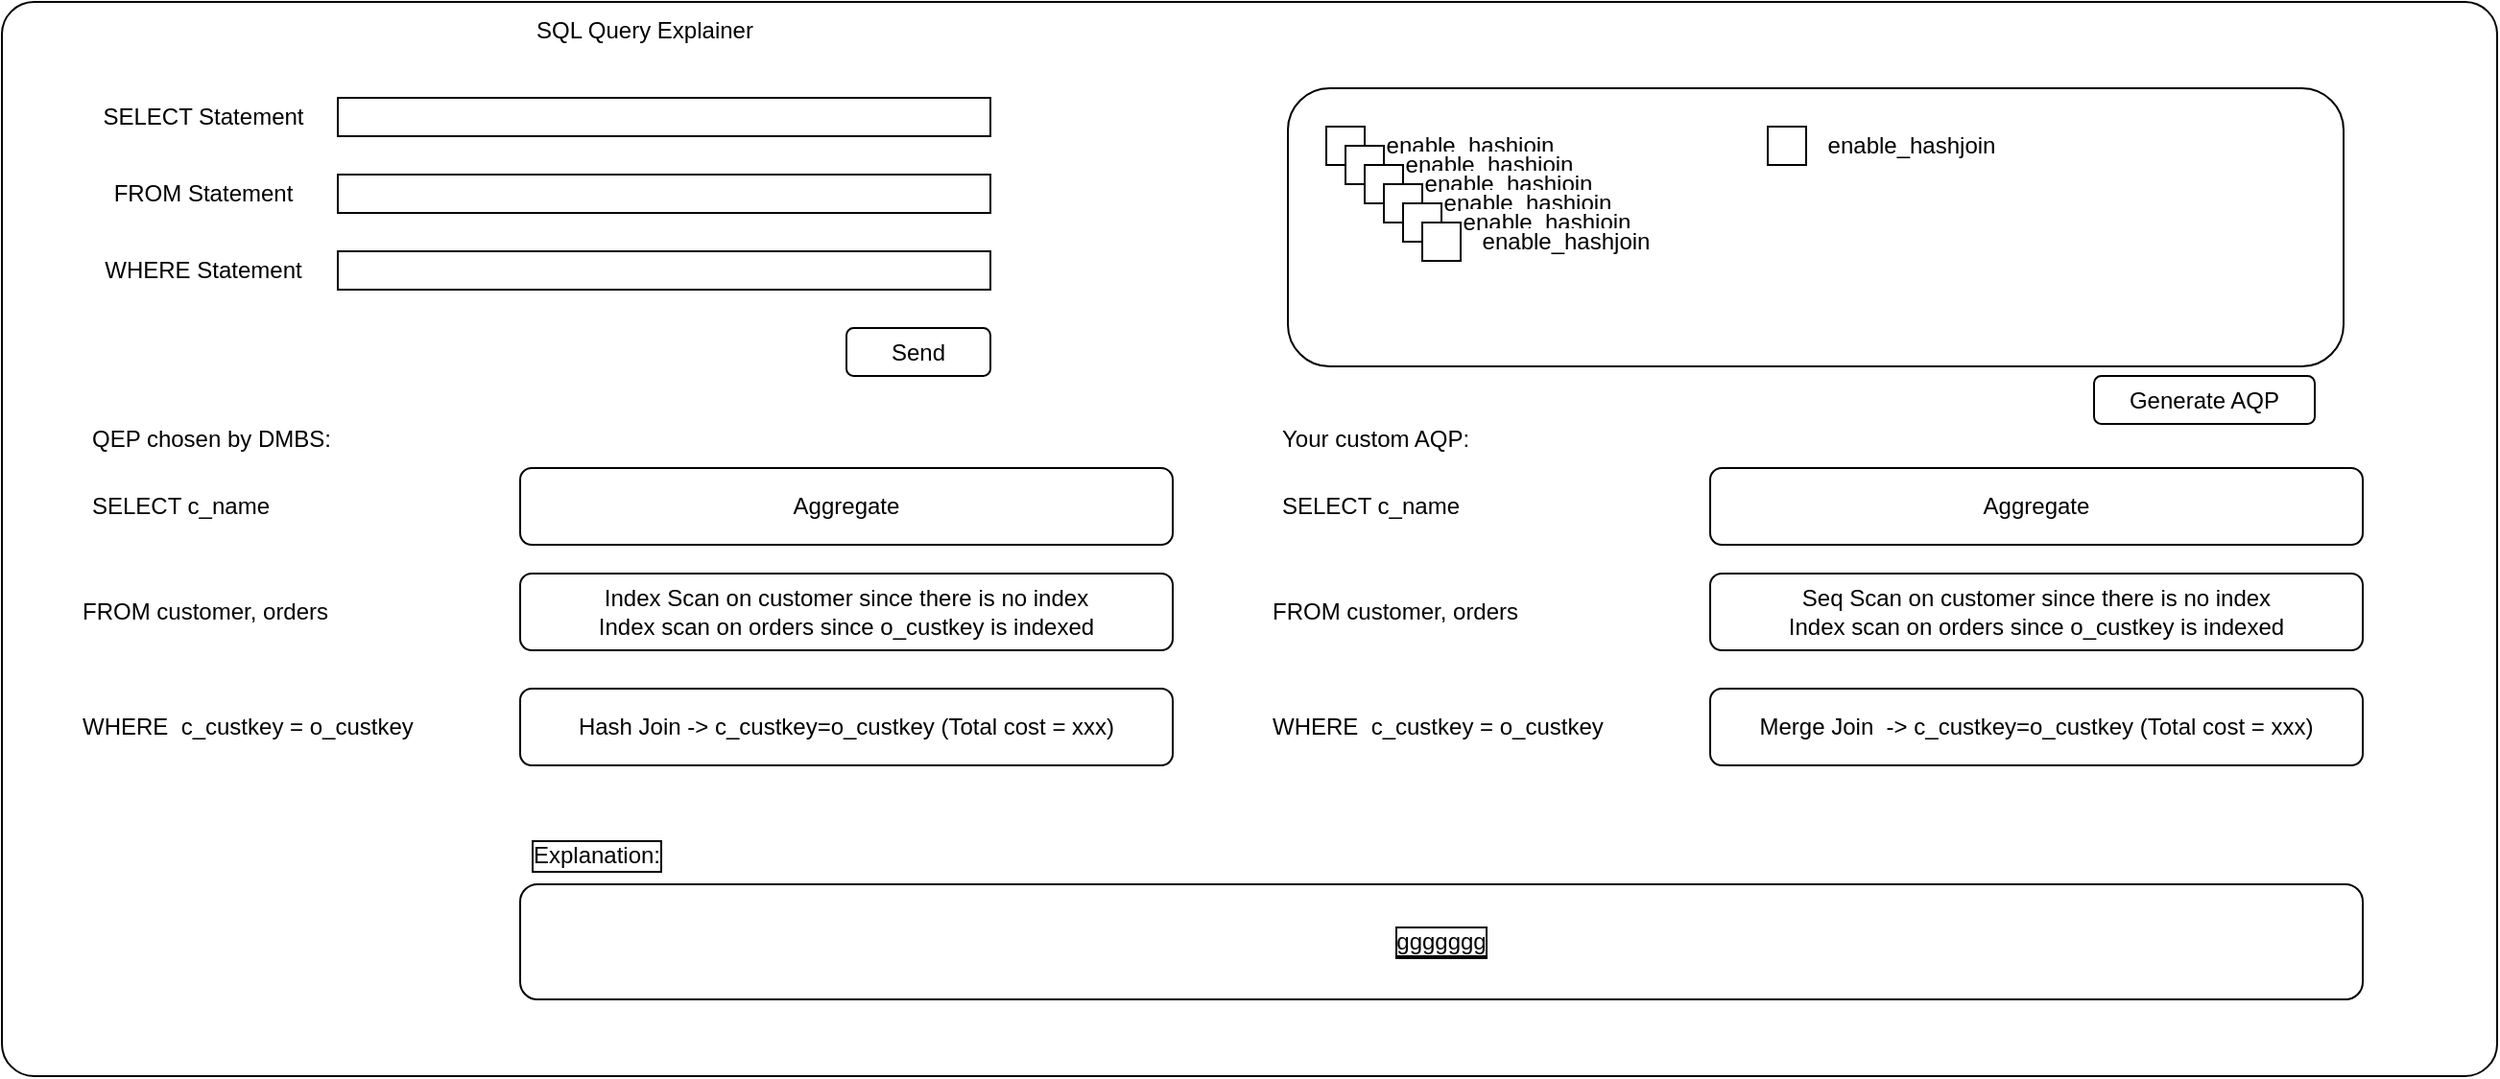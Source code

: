 <mxfile>
    <diagram id="2fPi6oSaLmizoBJPyOhD" name="Page-1">
        <mxGraphModel dx="1437" dy="807" grid="1" gridSize="10" guides="1" tooltips="1" connect="1" arrows="1" fold="1" page="1" pageScale="1" pageWidth="850" pageHeight="1100" math="0" shadow="0">
            <root>
                <mxCell id="0"/>
                <mxCell id="1" parent="0"/>
                <mxCell id="2" value="" style="rounded=1;whiteSpace=wrap;html=1;arcSize=3;" vertex="1" parent="1">
                    <mxGeometry x="70" y="50" width="1300" height="560" as="geometry"/>
                </mxCell>
                <mxCell id="3" value="SQL Query Explainer" style="text;html=1;strokeColor=none;fillColor=none;align=center;verticalAlign=middle;whiteSpace=wrap;rounded=0;" vertex="1" parent="1">
                    <mxGeometry x="320" y="50" width="170" height="30" as="geometry"/>
                </mxCell>
                <mxCell id="6" value="" style="rounded=0;whiteSpace=wrap;html=1;fillColor=#FFFFFF;" vertex="1" parent="1">
                    <mxGeometry x="245" y="100" width="340" height="20" as="geometry"/>
                </mxCell>
                <mxCell id="7" value="" style="rounded=0;whiteSpace=wrap;html=1;fillColor=#FFFFFF;" vertex="1" parent="1">
                    <mxGeometry x="245" y="140" width="340" height="20" as="geometry"/>
                </mxCell>
                <mxCell id="8" value="" style="rounded=0;whiteSpace=wrap;html=1;fillColor=#FFFFFF;" vertex="1" parent="1">
                    <mxGeometry x="245" y="180" width="340" height="20" as="geometry"/>
                </mxCell>
                <mxCell id="10" value="SELECT Statement" style="text;html=1;strokeColor=none;fillColor=none;align=center;verticalAlign=middle;whiteSpace=wrap;rounded=0;" vertex="1" parent="1">
                    <mxGeometry x="110" y="95" width="130" height="30" as="geometry"/>
                </mxCell>
                <mxCell id="11" value="FROM Statement" style="text;html=1;strokeColor=none;fillColor=none;align=center;verticalAlign=middle;whiteSpace=wrap;rounded=0;" vertex="1" parent="1">
                    <mxGeometry x="110" y="135" width="130" height="30" as="geometry"/>
                </mxCell>
                <mxCell id="12" value="WHERE Statement" style="text;html=1;strokeColor=none;fillColor=none;align=center;verticalAlign=middle;whiteSpace=wrap;rounded=0;" vertex="1" parent="1">
                    <mxGeometry x="110" y="175" width="130" height="30" as="geometry"/>
                </mxCell>
                <mxCell id="14" value="SELECT c_name" style="text;html=1;strokeColor=none;fillColor=none;align=left;verticalAlign=middle;whiteSpace=wrap;rounded=0;" vertex="1" parent="1">
                    <mxGeometry x="115" y="298" width="125" height="30" as="geometry"/>
                </mxCell>
                <mxCell id="15" value="QEP chosen by DMBS:" style="text;html=1;strokeColor=none;fillColor=none;align=left;verticalAlign=middle;whiteSpace=wrap;rounded=0;" vertex="1" parent="1">
                    <mxGeometry x="115" y="263" width="130" height="30" as="geometry"/>
                </mxCell>
                <mxCell id="16" value="FROM customer, orders" style="text;html=1;strokeColor=none;fillColor=none;align=left;verticalAlign=middle;whiteSpace=wrap;rounded=0;" vertex="1" parent="1">
                    <mxGeometry x="110" y="353" width="150" height="30" as="geometry"/>
                </mxCell>
                <mxCell id="17" value="WHERE&amp;nbsp; c_custkey = o_custkey" style="text;html=1;strokeColor=none;fillColor=none;align=left;verticalAlign=middle;whiteSpace=wrap;rounded=0;" vertex="1" parent="1">
                    <mxGeometry x="110" y="413" width="180" height="30" as="geometry"/>
                </mxCell>
                <mxCell id="18" value="&lt;font color=&quot;#000000&quot;&gt;Aggregate&lt;/font&gt;" style="rounded=1;whiteSpace=wrap;html=1;fillColor=#FFFFFF;" vertex="1" parent="1">
                    <mxGeometry x="340" y="293" width="340" height="40" as="geometry"/>
                </mxCell>
                <mxCell id="19" value="&lt;span style=&quot;color: rgb(0 , 0 , 0) ; font-family: &amp;#34;helvetica&amp;#34; ; font-size: 12px ; font-style: normal ; font-weight: 400 ; letter-spacing: normal ; text-align: center ; text-indent: 0px ; text-transform: none ; word-spacing: 0px ; display: inline ; float: none ; background-color: rgb(255 , 255 , 255)&quot;&gt;Index Scan on customer since there is no index&lt;br&gt;Index scan on orders since o_custkey is indexed&lt;br&gt;&lt;/span&gt;" style="rounded=1;whiteSpace=wrap;html=1;fillColor=#FFFFFF;" vertex="1" parent="1">
                    <mxGeometry x="340" y="348" width="340" height="40" as="geometry"/>
                </mxCell>
                <mxCell id="20" value="&lt;span style=&quot;color: rgb(0 , 0 , 0) ; font-family: &amp;#34;helvetica&amp;#34; ; font-size: 12px ; font-style: normal ; font-weight: 400 ; letter-spacing: normal ; text-align: center ; text-indent: 0px ; text-transform: none ; word-spacing: 0px ; display: inline ; float: none ; background-color: rgb(255 , 255 , 255)&quot;&gt;Hash Join -&amp;gt; c_custkey=o_custkey (Total cost = xxx)&lt;/span&gt;" style="rounded=1;whiteSpace=wrap;html=1;fillColor=#FFFFFF;" vertex="1" parent="1">
                    <mxGeometry x="340" y="408" width="340" height="40" as="geometry"/>
                </mxCell>
                <mxCell id="21" value="Send" style="rounded=1;whiteSpace=wrap;html=1;labelBackgroundColor=#FFFFFF;fontColor=#000000;fillColor=#FFFFFF;" vertex="1" parent="1">
                    <mxGeometry x="510" y="220" width="75" height="25" as="geometry"/>
                </mxCell>
                <mxCell id="29" value="SELECT c_name" style="text;html=1;strokeColor=none;fillColor=none;align=left;verticalAlign=middle;whiteSpace=wrap;rounded=0;" vertex="1" parent="1">
                    <mxGeometry x="735" y="298" width="125" height="30" as="geometry"/>
                </mxCell>
                <mxCell id="30" value="Your custom AQP:" style="text;html=1;strokeColor=none;fillColor=none;align=left;verticalAlign=middle;whiteSpace=wrap;rounded=0;" vertex="1" parent="1">
                    <mxGeometry x="735" y="263" width="130" height="30" as="geometry"/>
                </mxCell>
                <mxCell id="31" value="FROM customer, orders" style="text;html=1;strokeColor=none;fillColor=none;align=left;verticalAlign=middle;whiteSpace=wrap;rounded=0;" vertex="1" parent="1">
                    <mxGeometry x="730" y="353" width="150" height="30" as="geometry"/>
                </mxCell>
                <mxCell id="32" value="WHERE&amp;nbsp; c_custkey = o_custkey" style="text;html=1;strokeColor=none;fillColor=none;align=left;verticalAlign=middle;whiteSpace=wrap;rounded=0;" vertex="1" parent="1">
                    <mxGeometry x="730" y="413" width="180" height="30" as="geometry"/>
                </mxCell>
                <mxCell id="33" value="&lt;font color=&quot;#000000&quot;&gt;Aggregate&lt;/font&gt;" style="rounded=1;whiteSpace=wrap;html=1;fillColor=#FFFFFF;" vertex="1" parent="1">
                    <mxGeometry x="960" y="293" width="340" height="40" as="geometry"/>
                </mxCell>
                <mxCell id="34" value="&lt;span style=&quot;color: rgb(0 , 0 , 0) ; font-family: &amp;#34;helvetica&amp;#34; ; font-size: 12px ; font-style: normal ; font-weight: 400 ; letter-spacing: normal ; text-align: center ; text-indent: 0px ; text-transform: none ; word-spacing: 0px ; display: inline ; float: none ; background-color: rgb(255 , 255 , 255)&quot;&gt;Seq Scan on customer since there is no index&lt;br&gt;Index scan on orders since o_custkey is indexed&lt;br&gt;&lt;/span&gt;" style="rounded=1;whiteSpace=wrap;html=1;fillColor=#FFFFFF;" vertex="1" parent="1">
                    <mxGeometry x="960" y="348" width="340" height="40" as="geometry"/>
                </mxCell>
                <mxCell id="35" value="&lt;span style=&quot;color: rgb(0 , 0 , 0) ; font-family: &amp;#34;helvetica&amp;#34; ; font-size: 12px ; font-style: normal ; font-weight: 400 ; letter-spacing: normal ; text-align: center ; text-indent: 0px ; text-transform: none ; word-spacing: 0px ; display: inline ; float: none ; background-color: rgb(255 , 255 , 255)&quot;&gt;Merge Join&amp;nbsp;&lt;/span&gt;&lt;span style=&quot;color: rgb(0 , 0 , 0) ; font-family: &amp;#34;helvetica&amp;#34; ; background-color: rgb(255 , 255 , 255)&quot;&gt;&amp;nbsp;-&amp;gt; c_custkey=o_custkey (Total cost = xxx)&lt;/span&gt;" style="rounded=1;whiteSpace=wrap;html=1;fillColor=#FFFFFF;" vertex="1" parent="1">
                    <mxGeometry x="960" y="408" width="340" height="40" as="geometry"/>
                </mxCell>
                <mxCell id="36" value="" style="rounded=1;whiteSpace=wrap;html=1;labelBackgroundColor=#FFFFFF;fontColor=#000000;fillColor=#FFFFFF;" vertex="1" parent="1">
                    <mxGeometry x="740" y="95" width="550" height="145" as="geometry"/>
                </mxCell>
                <mxCell id="37" value="enable_hashjoin" style="text;html=1;strokeColor=none;fillColor=none;align=center;verticalAlign=middle;whiteSpace=wrap;rounded=0;labelBackgroundColor=#FFFFFF;fontColor=#000000;" vertex="1" parent="1">
                    <mxGeometry x="805" y="110" width="60" height="30" as="geometry"/>
                </mxCell>
                <mxCell id="38" value="" style="rounded=0;whiteSpace=wrap;html=1;labelBackgroundColor=#000000;fontColor=#000000;fillColor=#FFFFFF;labelBorderColor=#000000;" vertex="1" parent="1">
                    <mxGeometry x="760" y="115" width="20" height="20" as="geometry"/>
                </mxCell>
                <mxCell id="39" value="Generate AQP" style="rounded=1;whiteSpace=wrap;html=1;labelBackgroundColor=#FFFFFF;fontColor=#000000;fillColor=#FFFFFF;" vertex="1" parent="1">
                    <mxGeometry x="1160" y="245" width="115" height="25" as="geometry"/>
                </mxCell>
                <mxCell id="40" value="enable_hashjoin" style="text;html=1;strokeColor=none;fillColor=none;align=center;verticalAlign=middle;whiteSpace=wrap;rounded=0;labelBackgroundColor=#FFFFFF;fontColor=#000000;" vertex="1" parent="1">
                    <mxGeometry x="815" y="120" width="60" height="30" as="geometry"/>
                </mxCell>
                <mxCell id="41" value="" style="rounded=0;whiteSpace=wrap;html=1;labelBackgroundColor=#000000;fontColor=#000000;fillColor=#FFFFFF;labelBorderColor=#000000;" vertex="1" parent="1">
                    <mxGeometry x="770" y="125" width="20" height="20" as="geometry"/>
                </mxCell>
                <mxCell id="42" value="enable_hashjoin" style="text;html=1;strokeColor=none;fillColor=none;align=center;verticalAlign=middle;whiteSpace=wrap;rounded=0;labelBackgroundColor=#FFFFFF;fontColor=#000000;" vertex="1" parent="1">
                    <mxGeometry x="825" y="130" width="60" height="30" as="geometry"/>
                </mxCell>
                <mxCell id="43" value="" style="rounded=0;whiteSpace=wrap;html=1;labelBackgroundColor=#000000;fontColor=#000000;fillColor=#FFFFFF;labelBorderColor=#000000;" vertex="1" parent="1">
                    <mxGeometry x="780" y="135" width="20" height="20" as="geometry"/>
                </mxCell>
                <mxCell id="44" value="enable_hashjoin" style="text;html=1;strokeColor=none;fillColor=none;align=center;verticalAlign=middle;whiteSpace=wrap;rounded=0;labelBackgroundColor=#FFFFFF;fontColor=#000000;" vertex="1" parent="1">
                    <mxGeometry x="835" y="140" width="60" height="30" as="geometry"/>
                </mxCell>
                <mxCell id="45" value="" style="rounded=0;whiteSpace=wrap;html=1;labelBackgroundColor=#000000;fontColor=#000000;fillColor=#FFFFFF;labelBorderColor=#000000;" vertex="1" parent="1">
                    <mxGeometry x="790" y="145" width="20" height="20" as="geometry"/>
                </mxCell>
                <mxCell id="46" value="enable_hashjoin" style="text;html=1;strokeColor=none;fillColor=none;align=center;verticalAlign=middle;whiteSpace=wrap;rounded=0;labelBackgroundColor=#FFFFFF;fontColor=#000000;" vertex="1" parent="1">
                    <mxGeometry x="845" y="150" width="60" height="30" as="geometry"/>
                </mxCell>
                <mxCell id="47" value="" style="rounded=0;whiteSpace=wrap;html=1;labelBackgroundColor=#000000;fontColor=#000000;fillColor=#FFFFFF;labelBorderColor=#000000;" vertex="1" parent="1">
                    <mxGeometry x="800" y="155" width="20" height="20" as="geometry"/>
                </mxCell>
                <mxCell id="48" value="enable_hashjoin" style="text;html=1;strokeColor=none;fillColor=none;align=center;verticalAlign=middle;whiteSpace=wrap;rounded=0;labelBackgroundColor=#FFFFFF;fontColor=#000000;" vertex="1" parent="1">
                    <mxGeometry x="855" y="160" width="60" height="30" as="geometry"/>
                </mxCell>
                <mxCell id="49" value="" style="rounded=0;whiteSpace=wrap;html=1;labelBackgroundColor=#000000;fontColor=#000000;fillColor=#FFFFFF;labelBorderColor=#000000;" vertex="1" parent="1">
                    <mxGeometry x="810" y="165" width="20" height="20" as="geometry"/>
                </mxCell>
                <mxCell id="50" value="enable_hashjoin" style="text;html=1;strokeColor=none;fillColor=none;align=center;verticalAlign=middle;whiteSpace=wrap;rounded=0;labelBackgroundColor=#FFFFFF;fontColor=#000000;" vertex="1" parent="1">
                    <mxGeometry x="1035" y="110" width="60" height="30" as="geometry"/>
                </mxCell>
                <mxCell id="51" value="" style="rounded=0;whiteSpace=wrap;html=1;labelBackgroundColor=#000000;fontColor=#000000;fillColor=#FFFFFF;labelBorderColor=#000000;" vertex="1" parent="1">
                    <mxGeometry x="990" y="115" width="20" height="20" as="geometry"/>
                </mxCell>
                <mxCell id="52" value="&lt;span style=&quot;background-color: rgb(255 , 255 , 255)&quot;&gt;ggggggg&lt;/span&gt;" style="rounded=1;whiteSpace=wrap;html=1;labelBackgroundColor=#000000;labelBorderColor=#000000;fontColor=#000000;fillColor=#FFFFFF;" vertex="1" parent="1">
                    <mxGeometry x="340" y="510" width="960" height="60" as="geometry"/>
                </mxCell>
                <mxCell id="54" value="Explanation:" style="text;html=1;strokeColor=none;fillColor=none;align=center;verticalAlign=middle;whiteSpace=wrap;rounded=0;labelBackgroundColor=#FFFFFF;labelBorderColor=#000000;fontColor=#000000;" vertex="1" parent="1">
                    <mxGeometry x="320" y="480" width="120" height="30" as="geometry"/>
                </mxCell>
            </root>
        </mxGraphModel>
    </diagram>
</mxfile>